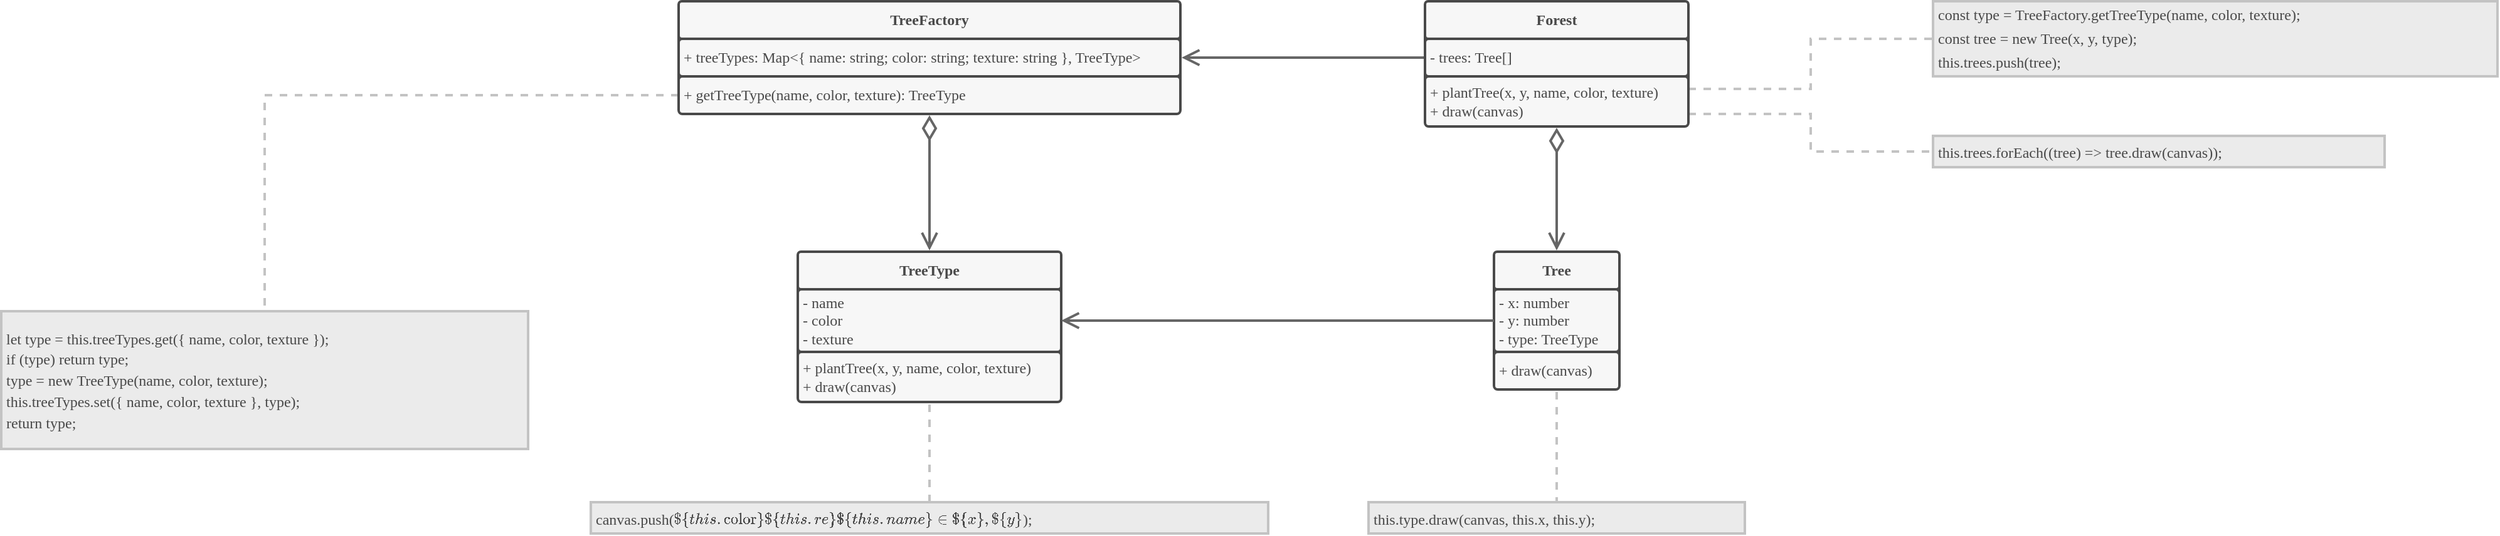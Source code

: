 <mxfile>
    <diagram name="Página-1" id="TTp-K46U8V-8WiusqMop">
        <mxGraphModel dx="3860" dy="4696" grid="1" gridSize="10" guides="1" tooltips="1" connect="1" arrows="1" fold="1" page="1" pageScale="1" pageWidth="827" pageHeight="1169" math="0" shadow="0">
            <root>
                <mxCell id="0"/>
                <mxCell id="1" parent="0"/>
                <mxCell id="155" value="" style="whiteSpace=wrap;html=1;fillColor=#494949;strokeColor=#494949;container=0;strokeWidth=2;" vertex="1" parent="1">
                    <mxGeometry x="1460" y="12.5" width="400.0" height="60" as="geometry"/>
                </mxCell>
                <mxCell id="156" value="&lt;b style=&quot;color: rgb(73, 73, 73); font-family: Nunito;&quot;&gt;TreeFactory&lt;/b&gt;" style="rounded=1;whiteSpace=wrap;html=1;arcSize=5;fillColor=#F7F7F7;strokeColor=#494949;strokeWidth=2;container=0;absoluteArcSize=1;" vertex="1" parent="1">
                    <mxGeometry x="1460" width="400.0" height="30" as="geometry"/>
                </mxCell>
                <mxCell id="157" value="&lt;font data-font-src=&quot;https://fonts.googleapis.com/css?family=Nunito&quot; face=&quot;Nunito&quot;&gt;+ treeTypes: Map&amp;lt;{ name: string; color: string; texture: string }, TreeType&amp;gt;&lt;/font&gt;" style="rounded=1;whiteSpace=wrap;html=1;arcSize=6;fillColor=#F7F7F7;strokeColor=#494949;align=left;perimeterSpacing=0;spacingLeft=2;fontColor=#494949;strokeWidth=2;container=0;absoluteArcSize=1;" vertex="1" parent="1">
                    <mxGeometry x="1460" y="30" width="400.0" height="30" as="geometry"/>
                </mxCell>
                <mxCell id="178" style="edgeStyle=none;html=1;fontFamily=Helvetica;fontSource=https%3A%2F%2Ffonts.googleapis.com%2Fcss%3Ffamily%3DNunito;startArrow=diamondThin;startFill=0;sourcePerimeterSpacing=1;targetPerimeterSpacing=1;endArrow=open;rounded=0;strokeColor=#666666;strokeWidth=2;endFill=0;startSize=15;endSize=10;" edge="1" parent="1" source="158" target="172">
                    <mxGeometry relative="1" as="geometry"/>
                </mxCell>
                <mxCell id="185" style="edgeStyle=orthogonalEdgeStyle;html=1;fontFamily=Helvetica;fontSource=https%3A%2F%2Ffonts.googleapis.com%2Fcss%3Ffamily%3DFira%2BCode%2BMedium;startArrow=none;startFill=0;sourcePerimeterSpacing=2;targetPerimeterSpacing=1;endArrow=none;rounded=0;strokeColor=#C3C3C3;strokeWidth=2;endFill=0;startSize=15;endSize=10;dashed=1;exitX=0;exitY=0.5;exitDx=0;exitDy=0;" edge="1" parent="1" source="158" target="179">
                    <mxGeometry relative="1" as="geometry"/>
                </mxCell>
                <mxCell id="158" value="&lt;font color=&quot;#494949&quot; data-font-src=&quot;https://fonts.googleapis.com/css?family=Nunito&quot; face=&quot;Nunito&quot;&gt;+ getTreeType(name, color, texture): TreeType&lt;br&gt;&lt;/font&gt;" style="rounded=1;whiteSpace=wrap;html=1;arcSize=6;fillColor=#F7F7F7;strokeColor=#494949;align=left;spacingLeft=2;container=0;strokeWidth=2;absoluteArcSize=1;" vertex="1" parent="1">
                    <mxGeometry x="1460" y="60" width="400.0" height="30" as="geometry"/>
                </mxCell>
                <mxCell id="160" value="" style="whiteSpace=wrap;html=1;fillColor=#494949;strokeColor=#494949;container=0;strokeWidth=2;" vertex="1" parent="1">
                    <mxGeometry x="2055" y="12.5" width="210.0" height="60" as="geometry"/>
                </mxCell>
                <mxCell id="161" value="&lt;b style=&quot;color: rgb(73, 73, 73); font-family: Nunito;&quot;&gt;Forest&lt;/b&gt;" style="rounded=1;whiteSpace=wrap;html=1;arcSize=5;fillColor=#F7F7F7;strokeColor=#494949;strokeWidth=2;container=0;absoluteArcSize=1;" vertex="1" parent="1">
                    <mxGeometry x="2055" width="210.0" height="30" as="geometry"/>
                </mxCell>
                <mxCell id="175" style="edgeStyle=none;html=1;fontFamily=Helvetica;fontSource=https%3A%2F%2Ffonts.googleapis.com%2Fcss%3Ffamily%3DNunito;endArrow=open;rounded=0;strokeColor=#666666;strokeWidth=2;startArrow=none;startFill=0;endFill=0;startSize=15;endSize=10;sourcePerimeterSpacing=0;targetPerimeterSpacing=1;" edge="1" parent="1" source="162" target="157">
                    <mxGeometry relative="1" as="geometry"/>
                </mxCell>
                <mxCell id="162" value="&lt;font face=&quot;Nunito&quot;&gt;- trees: Tree[]&lt;br&gt;&lt;/font&gt;" style="rounded=1;whiteSpace=wrap;html=1;arcSize=6;fillColor=#F7F7F7;strokeColor=#494949;align=left;perimeterSpacing=0;spacingLeft=2;fontColor=#494949;strokeWidth=2;container=0;absoluteArcSize=1;" vertex="1" parent="1">
                    <mxGeometry x="2055" y="30" width="210.0" height="30" as="geometry"/>
                </mxCell>
                <mxCell id="176" style="edgeStyle=none;html=1;fontFamily=Helvetica;fontSource=https%3A%2F%2Ffonts.googleapis.com%2Fcss%3Ffamily%3DNunito;startArrow=diamondThin;startFill=0;sourcePerimeterSpacing=1;targetPerimeterSpacing=1;endArrow=open;rounded=0;strokeColor=#666666;strokeWidth=2;endFill=0;startSize=15;endSize=10;" edge="1" parent="1" source="163" target="166">
                    <mxGeometry relative="1" as="geometry"/>
                </mxCell>
                <mxCell id="187" style="edgeStyle=orthogonalEdgeStyle;html=1;entryX=0;entryY=0.5;entryDx=0;entryDy=0;fontFamily=Helvetica;fontSource=https%3A%2F%2Ffonts.googleapis.com%2Fcss%3Ffamily%3DFira%2BCode%2BMedium;startArrow=none;startFill=0;sourcePerimeterSpacing=2;targetPerimeterSpacing=1;exitX=1;exitY=0.25;exitDx=0;exitDy=0;endArrow=none;rounded=0;strokeColor=#C3C3C3;strokeWidth=2;endFill=0;startSize=15;endSize=10;dashed=1;" edge="1" parent="1" source="163" target="183">
                    <mxGeometry relative="1" as="geometry"/>
                </mxCell>
                <mxCell id="188" style="edgeStyle=orthogonalEdgeStyle;html=1;entryX=0;entryY=0.5;entryDx=0;entryDy=0;fontFamily=Helvetica;fontSource=https%3A%2F%2Ffonts.googleapis.com%2Fcss%3Ffamily%3DFira%2BCode%2BMedium;startArrow=none;startFill=0;sourcePerimeterSpacing=2;targetPerimeterSpacing=1;endArrow=none;rounded=0;strokeColor=#C3C3C3;strokeWidth=2;endFill=0;startSize=15;endSize=10;dashed=1;exitX=1;exitY=0.75;exitDx=0;exitDy=0;" edge="1" parent="1" source="163" target="184">
                    <mxGeometry relative="1" as="geometry"/>
                </mxCell>
                <mxCell id="163" value="&lt;font color=&quot;#494949&quot; data-font-src=&quot;https://fonts.googleapis.com/css?family=Nunito&quot; face=&quot;Nunito&quot;&gt;+ plantTree(x, y, name, color, texture)&lt;br&gt;+ draw(canvas)&lt;br&gt;&lt;/font&gt;" style="rounded=1;whiteSpace=wrap;html=1;arcSize=6;fillColor=#F7F7F7;strokeColor=#494949;align=left;spacingLeft=2;container=0;strokeWidth=2;absoluteArcSize=1;" vertex="1" parent="1">
                    <mxGeometry x="2055" y="60" width="210" height="40" as="geometry"/>
                </mxCell>
                <mxCell id="170" value="" style="group" vertex="1" connectable="0" parent="1">
                    <mxGeometry x="2110" y="200" width="100" height="110" as="geometry"/>
                </mxCell>
                <mxCell id="165" value="" style="whiteSpace=wrap;html=1;fillColor=#494949;strokeColor=#494949;container=0;strokeWidth=2;" vertex="1" parent="170">
                    <mxGeometry y="20" width="100.0" height="70" as="geometry"/>
                </mxCell>
                <mxCell id="166" value="&lt;b style=&quot;color: rgb(73, 73, 73); font-family: Nunito;&quot;&gt;Tree&lt;/b&gt;" style="rounded=1;whiteSpace=wrap;html=1;arcSize=5;fillColor=#F7F7F7;strokeColor=#494949;strokeWidth=2;container=0;absoluteArcSize=1;" vertex="1" parent="170">
                    <mxGeometry width="100.0" height="30" as="geometry"/>
                </mxCell>
                <mxCell id="167" value="&lt;font face=&quot;Nunito&quot;&gt;- x: number&lt;br&gt;- y: number&lt;br&gt;- type: TreeType&lt;br&gt;&lt;/font&gt;" style="rounded=1;whiteSpace=wrap;html=1;arcSize=6;fillColor=#F7F7F7;strokeColor=#494949;align=left;perimeterSpacing=0;spacingLeft=2;fontColor=#494949;strokeWidth=2;container=0;absoluteArcSize=1;" vertex="1" parent="170">
                    <mxGeometry y="30" width="100.0" height="50" as="geometry"/>
                </mxCell>
                <mxCell id="168" value="&lt;font color=&quot;#494949&quot; data-font-src=&quot;https://fonts.googleapis.com/css?family=Nunito&quot; face=&quot;Nunito&quot;&gt;+ draw(canvas)&lt;br&gt;&lt;/font&gt;" style="rounded=1;whiteSpace=wrap;html=1;arcSize=6;fillColor=#F7F7F7;strokeColor=#494949;align=left;spacingLeft=2;container=0;strokeWidth=2;absoluteArcSize=1;" vertex="1" parent="170">
                    <mxGeometry y="80" width="100" height="30" as="geometry"/>
                </mxCell>
                <mxCell id="171" value="" style="whiteSpace=wrap;html=1;fillColor=#494949;strokeColor=#494949;container=0;strokeWidth=2;" vertex="1" parent="1">
                    <mxGeometry x="1555" y="215" width="210.0" height="90" as="geometry"/>
                </mxCell>
                <mxCell id="172" value="&lt;b style=&quot;color: rgb(73, 73, 73); font-family: Nunito;&quot;&gt;TreeType&lt;/b&gt;" style="rounded=1;whiteSpace=wrap;html=1;arcSize=5;fillColor=#F7F7F7;strokeColor=#494949;strokeWidth=2;container=0;absoluteArcSize=1;" vertex="1" parent="1">
                    <mxGeometry x="1555" y="200" width="210.0" height="30" as="geometry"/>
                </mxCell>
                <mxCell id="173" value="&lt;font face=&quot;Nunito&quot;&gt;- name&lt;br&gt;- color&lt;br&gt;- texture&lt;br&gt;&lt;/font&gt;" style="rounded=1;whiteSpace=wrap;html=1;arcSize=6;fillColor=#F7F7F7;strokeColor=#494949;align=left;perimeterSpacing=0;spacingLeft=2;fontColor=#494949;strokeWidth=2;container=0;absoluteArcSize=1;" vertex="1" parent="1">
                    <mxGeometry x="1555" y="230" width="210.0" height="50" as="geometry"/>
                </mxCell>
                <mxCell id="186" style="edgeStyle=none;html=1;fontFamily=Helvetica;fontSource=https%3A%2F%2Ffonts.googleapis.com%2Fcss%3Ffamily%3DFira%2BCode%2BMedium;startArrow=none;startFill=0;sourcePerimeterSpacing=2;targetPerimeterSpacing=1;endArrow=none;rounded=0;strokeColor=#C3C3C3;strokeWidth=2;endFill=0;startSize=15;endSize=10;dashed=1;" edge="1" parent="1" source="174" target="180">
                    <mxGeometry relative="1" as="geometry"/>
                </mxCell>
                <mxCell id="174" value="&lt;font color=&quot;#494949&quot; data-font-src=&quot;https://fonts.googleapis.com/css?family=Nunito&quot; face=&quot;Nunito&quot;&gt;+ plantTree(x, y, name, color, texture)&lt;br&gt;+ draw(canvas)&lt;br&gt;&lt;/font&gt;" style="rounded=1;whiteSpace=wrap;html=1;arcSize=6;fillColor=#F7F7F7;strokeColor=#494949;align=left;spacingLeft=2;container=0;strokeWidth=2;absoluteArcSize=1;" vertex="1" parent="1">
                    <mxGeometry x="1555" y="280" width="210" height="40" as="geometry"/>
                </mxCell>
                <mxCell id="177" style="edgeStyle=none;html=1;entryX=1;entryY=0.5;entryDx=0;entryDy=0;fontFamily=Helvetica;fontSource=https%3A%2F%2Ffonts.googleapis.com%2Fcss%3Ffamily%3DNunito;startArrow=none;startFill=0;sourcePerimeterSpacing=0;targetPerimeterSpacing=1;endArrow=open;rounded=0;strokeColor=#666666;strokeWidth=2;endFill=0;startSize=15;endSize=10;" edge="1" parent="1" source="167" target="173">
                    <mxGeometry relative="1" as="geometry"/>
                </mxCell>
                <mxCell id="179" value="&lt;div style=&quot;line-height: 26px;&quot;&gt;&lt;div style=&quot;line-height: 26px;&quot;&gt;&lt;div style=&quot;line-height: 140%;&quot;&gt;&lt;div style=&quot;line-height: 140%;&quot;&gt;&lt;div style=&quot;line-height: 137%;&quot;&gt;&lt;div style=&quot;line-height: 137%;&quot;&gt;&lt;div style=&quot;line-height: 157%;&quot;&gt;&lt;div style=&quot;line-height: 157%;&quot;&gt;&lt;div style=&quot;line-height: 140%;&quot;&gt;&lt;div style=&quot;line-height: 140%;&quot;&gt;&lt;font data-font-src=&quot;https://fonts.googleapis.com/css?family=Fira+Code+Medium&quot; face=&quot;Fira Code Medium&quot;&gt;let type = this.treeTypes.get({ name, color, texture });&lt;/font&gt;&lt;/div&gt;&lt;div style=&quot;line-height: 140%;&quot;&gt;&lt;font data-font-src=&quot;https://fonts.googleapis.com/css?family=Fira+Code+Medium&quot; face=&quot;Fira Code Medium&quot;&gt;if (type) return type;&lt;/font&gt;&lt;/div&gt;&lt;div style=&quot;line-height: 140%;&quot;&gt;&lt;font data-font-src=&quot;https://fonts.googleapis.com/css?family=Fira+Code+Medium&quot; face=&quot;Fira Code Medium&quot;&gt;type = new TreeType(name, color, texture);&lt;/font&gt;&lt;/div&gt;&lt;div style=&quot;line-height: 140%;&quot;&gt;&lt;font data-font-src=&quot;https://fonts.googleapis.com/css?family=Fira+Code+Medium&quot; face=&quot;Fira Code Medium&quot;&gt;this.treeTypes.set({ name, color, texture }, type);&lt;/font&gt;&lt;/div&gt;&lt;div style=&quot;line-height: 140%;&quot;&gt;&lt;font data-font-src=&quot;https://fonts.googleapis.com/css?family=Fira+Code+Medium&quot; face=&quot;Fira Code Medium&quot;&gt;return type;&lt;/font&gt;&lt;/div&gt;&lt;/div&gt;&lt;/div&gt;&lt;/div&gt;&lt;/div&gt;&lt;/div&gt;&lt;/div&gt;&lt;/div&gt;&lt;/div&gt;&lt;/div&gt;" style="rounded=0;whiteSpace=wrap;html=1;fontColor=#494949;strokeColor=#C3C3C3;fillColor=#EBEBEB;align=left;verticalAlign=middle;spacingLeft=2;spacingRight=1;strokeWidth=2;" vertex="1" parent="1">
                    <mxGeometry x="920" y="247.5" width="420" height="110" as="geometry"/>
                </mxCell>
                <mxCell id="180" value="&lt;div style=&quot;line-height: 26px;&quot;&gt;&lt;div style=&quot;line-height: 26px;&quot;&gt;&lt;div style=&quot;line-height: 26px;&quot;&gt;&lt;div style=&quot;line-height: 26px;&quot;&gt;&lt;div style=&quot;line-height: 26px;&quot;&gt;&lt;font data-font-src=&quot;https://fonts.googleapis.com/css?family=Fira+Code+Medium&quot; face=&quot;Fira Code Medium&quot;&gt;canvas.push(`${this.color} ${this.texture} ${this.name} in ${x}, ${y}`);&lt;/font&gt;&lt;/div&gt;&lt;/div&gt;&lt;/div&gt;&lt;/div&gt;&lt;/div&gt;" style="rounded=0;whiteSpace=wrap;html=1;fontColor=#494949;strokeColor=#C3C3C3;fillColor=#EBEBEB;align=left;verticalAlign=middle;spacingLeft=2;spacingRight=1;strokeWidth=2;" vertex="1" parent="1">
                    <mxGeometry x="1390" y="400" width="540" height="25" as="geometry"/>
                </mxCell>
                <mxCell id="181" value="&lt;div style=&quot;line-height: 26px;&quot;&gt;&lt;div style=&quot;line-height: 26px;&quot;&gt;&lt;div style=&quot;line-height: 26px;&quot;&gt;&lt;div style=&quot;line-height: 26px;&quot;&gt;&lt;div style=&quot;line-height: 26px;&quot;&gt;&lt;font data-font-src=&quot;https://fonts.googleapis.com/css?family=Fira+Code+Medium&quot; face=&quot;Fira Code Medium&quot;&gt;this.type.draw(canvas, this.x, this.y);&lt;/font&gt;&lt;/div&gt;&lt;/div&gt;&lt;/div&gt;&lt;/div&gt;&lt;/div&gt;" style="rounded=0;whiteSpace=wrap;html=1;fontColor=#494949;strokeColor=#C3C3C3;fillColor=#EBEBEB;align=left;verticalAlign=middle;spacingLeft=2;spacingRight=1;strokeWidth=2;" vertex="1" parent="1">
                    <mxGeometry x="2010" y="400" width="300" height="25" as="geometry"/>
                </mxCell>
                <mxCell id="182" style="edgeStyle=none;html=1;entryX=0.5;entryY=0;entryDx=0;entryDy=0;fontFamily=Helvetica;fontSource=https%3A%2F%2Ffonts.googleapis.com%2Fcss%3Ffamily%3DFira%2BCode%2BMedium;startArrow=none;startFill=0;sourcePerimeterSpacing=2;targetPerimeterSpacing=1;endArrow=none;rounded=0;strokeColor=#C3C3C3;strokeWidth=2;endFill=0;startSize=15;endSize=10;dashed=1;" edge="1" parent="1" source="168" target="181">
                    <mxGeometry relative="1" as="geometry"/>
                </mxCell>
                <mxCell id="183" value="&lt;div style=&quot;line-height: 26px;&quot;&gt;&lt;div style=&quot;line-height: 26px;&quot;&gt;&lt;div style=&quot;line-height: 140%;&quot;&gt;&lt;div style=&quot;line-height: 140%;&quot;&gt;&lt;div style=&quot;line-height: 137%;&quot;&gt;&lt;div style=&quot;line-height: 137%;&quot;&gt;&lt;div style=&quot;line-height: 157%;&quot;&gt;&lt;div style=&quot;line-height: 157%;&quot;&gt;&lt;div style=&quot;line-height: 157%;&quot;&gt;&lt;div style=&quot;line-height: 157%;&quot;&gt;&lt;font data-font-src=&quot;https://fonts.googleapis.com/css?family=Fira+Code+Medium&quot; face=&quot;Fira Code Medium&quot;&gt;const type = TreeFactory.getTreeType(name, color, texture);&lt;/font&gt;&lt;/div&gt;&lt;div style=&quot;line-height: 157%;&quot;&gt;&lt;span style=&quot;font-family: &amp;quot;Fira Code Medium&amp;quot;; background-color: initial;&quot;&gt;const tree = new Tree(x, y, type);&lt;/span&gt;&lt;/div&gt;&lt;div style=&quot;line-height: 157%;&quot;&gt;&lt;span style=&quot;font-family: &amp;quot;Fira Code Medium&amp;quot;; background-color: initial;&quot;&gt;this.trees.push(tree);&lt;/span&gt;&lt;/div&gt;&lt;/div&gt;&lt;/div&gt;&lt;/div&gt;&lt;/div&gt;&lt;/div&gt;&lt;/div&gt;&lt;/div&gt;&lt;/div&gt;&lt;/div&gt;" style="rounded=0;whiteSpace=wrap;html=1;fontColor=#494949;strokeColor=#C3C3C3;fillColor=#EBEBEB;align=left;verticalAlign=middle;spacingLeft=2;spacingRight=1;strokeWidth=2;" vertex="1" parent="1">
                    <mxGeometry x="2460" width="450" height="59.93" as="geometry"/>
                </mxCell>
                <mxCell id="184" value="&lt;div style=&quot;line-height: 26px;&quot;&gt;&lt;div style=&quot;line-height: 26px;&quot;&gt;&lt;div style=&quot;line-height: 26px;&quot;&gt;&lt;div style=&quot;line-height: 26px;&quot;&gt;&lt;div style=&quot;line-height: 26px;&quot;&gt;&lt;div style=&quot;line-height: 26px;&quot;&gt;&lt;font data-font-src=&quot;https://fonts.googleapis.com/css?family=Fira+Code+Medium&quot; face=&quot;Fira Code Medium&quot;&gt;this.trees.forEach((tree) =&amp;gt; tree.draw(canvas));&lt;/font&gt;&lt;/div&gt;&lt;/div&gt;&lt;/div&gt;&lt;/div&gt;&lt;/div&gt;&lt;/div&gt;" style="rounded=0;whiteSpace=wrap;html=1;fontColor=#494949;strokeColor=#C3C3C3;fillColor=#EBEBEB;align=left;verticalAlign=middle;spacingLeft=2;spacingRight=1;strokeWidth=2;" vertex="1" parent="1">
                    <mxGeometry x="2460" y="107.5" width="360" height="25" as="geometry"/>
                </mxCell>
            </root>
        </mxGraphModel>
    </diagram>
</mxfile>
